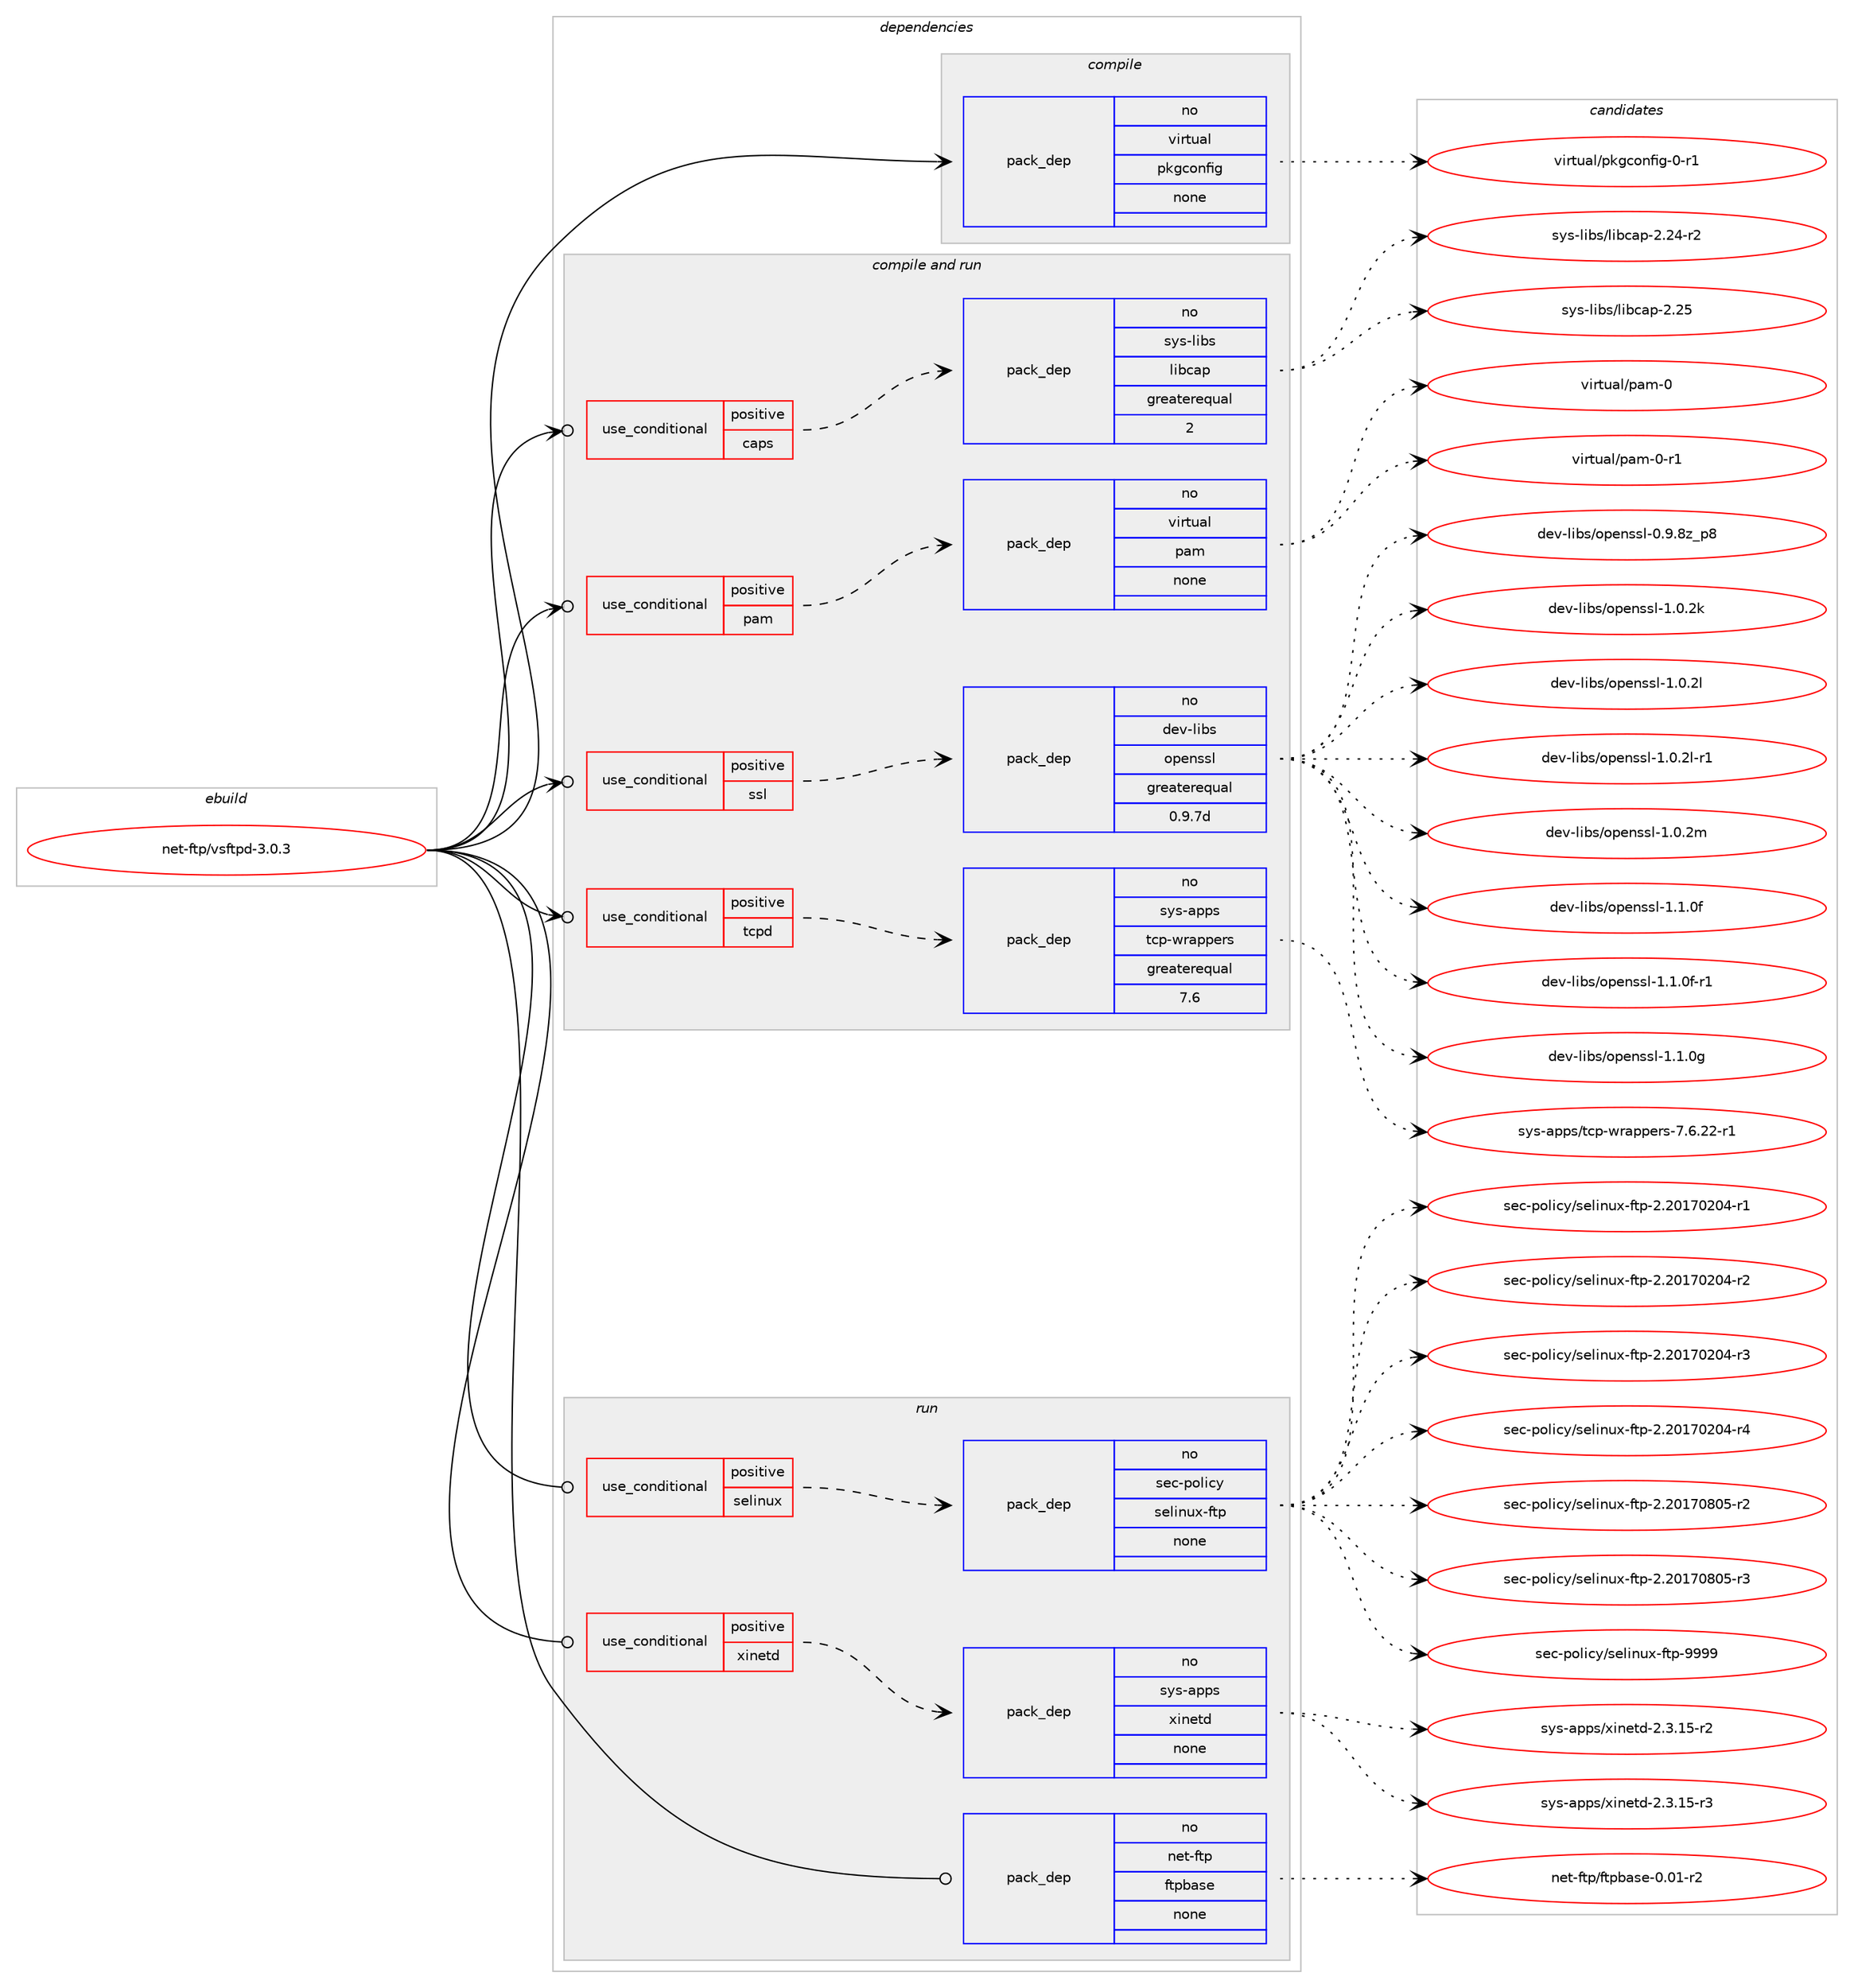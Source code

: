 digraph prolog {

# *************
# Graph options
# *************

newrank=true;
concentrate=true;
compound=true;
graph [rankdir=LR,fontname=Helvetica,fontsize=10,ranksep=1.5];#, ranksep=2.5, nodesep=0.2];
edge  [arrowhead=vee];
node  [fontname=Helvetica,fontsize=10];

# **********
# The ebuild
# **********

subgraph cluster_leftcol {
color=gray;
rank=same;
label=<<i>ebuild</i>>;
id [label="net-ftp/vsftpd-3.0.3", color=red, width=4, href="../net-ftp/vsftpd-3.0.3.svg"];
}

# ****************
# The dependencies
# ****************

subgraph cluster_midcol {
color=gray;
label=<<i>dependencies</i>>;
subgraph cluster_compile {
fillcolor="#eeeeee";
style=filled;
label=<<i>compile</i>>;
subgraph pack302806 {
dependency411453 [label=<<TABLE BORDER="0" CELLBORDER="1" CELLSPACING="0" CELLPADDING="4" WIDTH="220"><TR><TD ROWSPAN="6" CELLPADDING="30">pack_dep</TD></TR><TR><TD WIDTH="110">no</TD></TR><TR><TD>virtual</TD></TR><TR><TD>pkgconfig</TD></TR><TR><TD>none</TD></TR><TR><TD></TD></TR></TABLE>>, shape=none, color=blue];
}
id:e -> dependency411453:w [weight=20,style="solid",arrowhead="vee"];
}
subgraph cluster_compileandrun {
fillcolor="#eeeeee";
style=filled;
label=<<i>compile and run</i>>;
subgraph cond101824 {
dependency411454 [label=<<TABLE BORDER="0" CELLBORDER="1" CELLSPACING="0" CELLPADDING="4"><TR><TD ROWSPAN="3" CELLPADDING="10">use_conditional</TD></TR><TR><TD>positive</TD></TR><TR><TD>caps</TD></TR></TABLE>>, shape=none, color=red];
subgraph pack302807 {
dependency411455 [label=<<TABLE BORDER="0" CELLBORDER="1" CELLSPACING="0" CELLPADDING="4" WIDTH="220"><TR><TD ROWSPAN="6" CELLPADDING="30">pack_dep</TD></TR><TR><TD WIDTH="110">no</TD></TR><TR><TD>sys-libs</TD></TR><TR><TD>libcap</TD></TR><TR><TD>greaterequal</TD></TR><TR><TD>2</TD></TR></TABLE>>, shape=none, color=blue];
}
dependency411454:e -> dependency411455:w [weight=20,style="dashed",arrowhead="vee"];
}
id:e -> dependency411454:w [weight=20,style="solid",arrowhead="odotvee"];
subgraph cond101825 {
dependency411456 [label=<<TABLE BORDER="0" CELLBORDER="1" CELLSPACING="0" CELLPADDING="4"><TR><TD ROWSPAN="3" CELLPADDING="10">use_conditional</TD></TR><TR><TD>positive</TD></TR><TR><TD>pam</TD></TR></TABLE>>, shape=none, color=red];
subgraph pack302808 {
dependency411457 [label=<<TABLE BORDER="0" CELLBORDER="1" CELLSPACING="0" CELLPADDING="4" WIDTH="220"><TR><TD ROWSPAN="6" CELLPADDING="30">pack_dep</TD></TR><TR><TD WIDTH="110">no</TD></TR><TR><TD>virtual</TD></TR><TR><TD>pam</TD></TR><TR><TD>none</TD></TR><TR><TD></TD></TR></TABLE>>, shape=none, color=blue];
}
dependency411456:e -> dependency411457:w [weight=20,style="dashed",arrowhead="vee"];
}
id:e -> dependency411456:w [weight=20,style="solid",arrowhead="odotvee"];
subgraph cond101826 {
dependency411458 [label=<<TABLE BORDER="0" CELLBORDER="1" CELLSPACING="0" CELLPADDING="4"><TR><TD ROWSPAN="3" CELLPADDING="10">use_conditional</TD></TR><TR><TD>positive</TD></TR><TR><TD>ssl</TD></TR></TABLE>>, shape=none, color=red];
subgraph pack302809 {
dependency411459 [label=<<TABLE BORDER="0" CELLBORDER="1" CELLSPACING="0" CELLPADDING="4" WIDTH="220"><TR><TD ROWSPAN="6" CELLPADDING="30">pack_dep</TD></TR><TR><TD WIDTH="110">no</TD></TR><TR><TD>dev-libs</TD></TR><TR><TD>openssl</TD></TR><TR><TD>greaterequal</TD></TR><TR><TD>0.9.7d</TD></TR></TABLE>>, shape=none, color=blue];
}
dependency411458:e -> dependency411459:w [weight=20,style="dashed",arrowhead="vee"];
}
id:e -> dependency411458:w [weight=20,style="solid",arrowhead="odotvee"];
subgraph cond101827 {
dependency411460 [label=<<TABLE BORDER="0" CELLBORDER="1" CELLSPACING="0" CELLPADDING="4"><TR><TD ROWSPAN="3" CELLPADDING="10">use_conditional</TD></TR><TR><TD>positive</TD></TR><TR><TD>tcpd</TD></TR></TABLE>>, shape=none, color=red];
subgraph pack302810 {
dependency411461 [label=<<TABLE BORDER="0" CELLBORDER="1" CELLSPACING="0" CELLPADDING="4" WIDTH="220"><TR><TD ROWSPAN="6" CELLPADDING="30">pack_dep</TD></TR><TR><TD WIDTH="110">no</TD></TR><TR><TD>sys-apps</TD></TR><TR><TD>tcp-wrappers</TD></TR><TR><TD>greaterequal</TD></TR><TR><TD>7.6</TD></TR></TABLE>>, shape=none, color=blue];
}
dependency411460:e -> dependency411461:w [weight=20,style="dashed",arrowhead="vee"];
}
id:e -> dependency411460:w [weight=20,style="solid",arrowhead="odotvee"];
}
subgraph cluster_run {
fillcolor="#eeeeee";
style=filled;
label=<<i>run</i>>;
subgraph cond101828 {
dependency411462 [label=<<TABLE BORDER="0" CELLBORDER="1" CELLSPACING="0" CELLPADDING="4"><TR><TD ROWSPAN="3" CELLPADDING="10">use_conditional</TD></TR><TR><TD>positive</TD></TR><TR><TD>selinux</TD></TR></TABLE>>, shape=none, color=red];
subgraph pack302811 {
dependency411463 [label=<<TABLE BORDER="0" CELLBORDER="1" CELLSPACING="0" CELLPADDING="4" WIDTH="220"><TR><TD ROWSPAN="6" CELLPADDING="30">pack_dep</TD></TR><TR><TD WIDTH="110">no</TD></TR><TR><TD>sec-policy</TD></TR><TR><TD>selinux-ftp</TD></TR><TR><TD>none</TD></TR><TR><TD></TD></TR></TABLE>>, shape=none, color=blue];
}
dependency411462:e -> dependency411463:w [weight=20,style="dashed",arrowhead="vee"];
}
id:e -> dependency411462:w [weight=20,style="solid",arrowhead="odot"];
subgraph cond101829 {
dependency411464 [label=<<TABLE BORDER="0" CELLBORDER="1" CELLSPACING="0" CELLPADDING="4"><TR><TD ROWSPAN="3" CELLPADDING="10">use_conditional</TD></TR><TR><TD>positive</TD></TR><TR><TD>xinetd</TD></TR></TABLE>>, shape=none, color=red];
subgraph pack302812 {
dependency411465 [label=<<TABLE BORDER="0" CELLBORDER="1" CELLSPACING="0" CELLPADDING="4" WIDTH="220"><TR><TD ROWSPAN="6" CELLPADDING="30">pack_dep</TD></TR><TR><TD WIDTH="110">no</TD></TR><TR><TD>sys-apps</TD></TR><TR><TD>xinetd</TD></TR><TR><TD>none</TD></TR><TR><TD></TD></TR></TABLE>>, shape=none, color=blue];
}
dependency411464:e -> dependency411465:w [weight=20,style="dashed",arrowhead="vee"];
}
id:e -> dependency411464:w [weight=20,style="solid",arrowhead="odot"];
subgraph pack302813 {
dependency411466 [label=<<TABLE BORDER="0" CELLBORDER="1" CELLSPACING="0" CELLPADDING="4" WIDTH="220"><TR><TD ROWSPAN="6" CELLPADDING="30">pack_dep</TD></TR><TR><TD WIDTH="110">no</TD></TR><TR><TD>net-ftp</TD></TR><TR><TD>ftpbase</TD></TR><TR><TD>none</TD></TR><TR><TD></TD></TR></TABLE>>, shape=none, color=blue];
}
id:e -> dependency411466:w [weight=20,style="solid",arrowhead="odot"];
}
}

# **************
# The candidates
# **************

subgraph cluster_choices {
rank=same;
color=gray;
label=<<i>candidates</i>>;

subgraph choice302806 {
color=black;
nodesep=1;
choice11810511411611797108471121071039911111010210510345484511449 [label="virtual/pkgconfig-0-r1", color=red, width=4,href="../virtual/pkgconfig-0-r1.svg"];
dependency411453:e -> choice11810511411611797108471121071039911111010210510345484511449:w [style=dotted,weight="100"];
}
subgraph choice302807 {
color=black;
nodesep=1;
choice11512111545108105981154710810598999711245504650524511450 [label="sys-libs/libcap-2.24-r2", color=red, width=4,href="../sys-libs/libcap-2.24-r2.svg"];
choice1151211154510810598115471081059899971124550465053 [label="sys-libs/libcap-2.25", color=red, width=4,href="../sys-libs/libcap-2.25.svg"];
dependency411455:e -> choice11512111545108105981154710810598999711245504650524511450:w [style=dotted,weight="100"];
dependency411455:e -> choice1151211154510810598115471081059899971124550465053:w [style=dotted,weight="100"];
}
subgraph choice302808 {
color=black;
nodesep=1;
choice1181051141161179710847112971094548 [label="virtual/pam-0", color=red, width=4,href="../virtual/pam-0.svg"];
choice11810511411611797108471129710945484511449 [label="virtual/pam-0-r1", color=red, width=4,href="../virtual/pam-0-r1.svg"];
dependency411457:e -> choice1181051141161179710847112971094548:w [style=dotted,weight="100"];
dependency411457:e -> choice11810511411611797108471129710945484511449:w [style=dotted,weight="100"];
}
subgraph choice302809 {
color=black;
nodesep=1;
choice1001011184510810598115471111121011101151151084548465746561229511256 [label="dev-libs/openssl-0.9.8z_p8", color=red, width=4,href="../dev-libs/openssl-0.9.8z_p8.svg"];
choice100101118451081059811547111112101110115115108454946484650107 [label="dev-libs/openssl-1.0.2k", color=red, width=4,href="../dev-libs/openssl-1.0.2k.svg"];
choice100101118451081059811547111112101110115115108454946484650108 [label="dev-libs/openssl-1.0.2l", color=red, width=4,href="../dev-libs/openssl-1.0.2l.svg"];
choice1001011184510810598115471111121011101151151084549464846501084511449 [label="dev-libs/openssl-1.0.2l-r1", color=red, width=4,href="../dev-libs/openssl-1.0.2l-r1.svg"];
choice100101118451081059811547111112101110115115108454946484650109 [label="dev-libs/openssl-1.0.2m", color=red, width=4,href="../dev-libs/openssl-1.0.2m.svg"];
choice100101118451081059811547111112101110115115108454946494648102 [label="dev-libs/openssl-1.1.0f", color=red, width=4,href="../dev-libs/openssl-1.1.0f.svg"];
choice1001011184510810598115471111121011101151151084549464946481024511449 [label="dev-libs/openssl-1.1.0f-r1", color=red, width=4,href="../dev-libs/openssl-1.1.0f-r1.svg"];
choice100101118451081059811547111112101110115115108454946494648103 [label="dev-libs/openssl-1.1.0g", color=red, width=4,href="../dev-libs/openssl-1.1.0g.svg"];
dependency411459:e -> choice1001011184510810598115471111121011101151151084548465746561229511256:w [style=dotted,weight="100"];
dependency411459:e -> choice100101118451081059811547111112101110115115108454946484650107:w [style=dotted,weight="100"];
dependency411459:e -> choice100101118451081059811547111112101110115115108454946484650108:w [style=dotted,weight="100"];
dependency411459:e -> choice1001011184510810598115471111121011101151151084549464846501084511449:w [style=dotted,weight="100"];
dependency411459:e -> choice100101118451081059811547111112101110115115108454946484650109:w [style=dotted,weight="100"];
dependency411459:e -> choice100101118451081059811547111112101110115115108454946494648102:w [style=dotted,weight="100"];
dependency411459:e -> choice1001011184510810598115471111121011101151151084549464946481024511449:w [style=dotted,weight="100"];
dependency411459:e -> choice100101118451081059811547111112101110115115108454946494648103:w [style=dotted,weight="100"];
}
subgraph choice302810 {
color=black;
nodesep=1;
choice115121115459711211211547116991124511911497112112101114115455546544650504511449 [label="sys-apps/tcp-wrappers-7.6.22-r1", color=red, width=4,href="../sys-apps/tcp-wrappers-7.6.22-r1.svg"];
dependency411461:e -> choice115121115459711211211547116991124511911497112112101114115455546544650504511449:w [style=dotted,weight="100"];
}
subgraph choice302811 {
color=black;
nodesep=1;
choice115101994511211110810599121471151011081051101171204510211611245504650484955485048524511449 [label="sec-policy/selinux-ftp-2.20170204-r1", color=red, width=4,href="../sec-policy/selinux-ftp-2.20170204-r1.svg"];
choice115101994511211110810599121471151011081051101171204510211611245504650484955485048524511450 [label="sec-policy/selinux-ftp-2.20170204-r2", color=red, width=4,href="../sec-policy/selinux-ftp-2.20170204-r2.svg"];
choice115101994511211110810599121471151011081051101171204510211611245504650484955485048524511451 [label="sec-policy/selinux-ftp-2.20170204-r3", color=red, width=4,href="../sec-policy/selinux-ftp-2.20170204-r3.svg"];
choice115101994511211110810599121471151011081051101171204510211611245504650484955485048524511452 [label="sec-policy/selinux-ftp-2.20170204-r4", color=red, width=4,href="../sec-policy/selinux-ftp-2.20170204-r4.svg"];
choice115101994511211110810599121471151011081051101171204510211611245504650484955485648534511450 [label="sec-policy/selinux-ftp-2.20170805-r2", color=red, width=4,href="../sec-policy/selinux-ftp-2.20170805-r2.svg"];
choice115101994511211110810599121471151011081051101171204510211611245504650484955485648534511451 [label="sec-policy/selinux-ftp-2.20170805-r3", color=red, width=4,href="../sec-policy/selinux-ftp-2.20170805-r3.svg"];
choice11510199451121111081059912147115101108105110117120451021161124557575757 [label="sec-policy/selinux-ftp-9999", color=red, width=4,href="../sec-policy/selinux-ftp-9999.svg"];
dependency411463:e -> choice115101994511211110810599121471151011081051101171204510211611245504650484955485048524511449:w [style=dotted,weight="100"];
dependency411463:e -> choice115101994511211110810599121471151011081051101171204510211611245504650484955485048524511450:w [style=dotted,weight="100"];
dependency411463:e -> choice115101994511211110810599121471151011081051101171204510211611245504650484955485048524511451:w [style=dotted,weight="100"];
dependency411463:e -> choice115101994511211110810599121471151011081051101171204510211611245504650484955485048524511452:w [style=dotted,weight="100"];
dependency411463:e -> choice115101994511211110810599121471151011081051101171204510211611245504650484955485648534511450:w [style=dotted,weight="100"];
dependency411463:e -> choice115101994511211110810599121471151011081051101171204510211611245504650484955485648534511451:w [style=dotted,weight="100"];
dependency411463:e -> choice11510199451121111081059912147115101108105110117120451021161124557575757:w [style=dotted,weight="100"];
}
subgraph choice302812 {
color=black;
nodesep=1;
choice115121115459711211211547120105110101116100455046514649534511450 [label="sys-apps/xinetd-2.3.15-r2", color=red, width=4,href="../sys-apps/xinetd-2.3.15-r2.svg"];
choice115121115459711211211547120105110101116100455046514649534511451 [label="sys-apps/xinetd-2.3.15-r3", color=red, width=4,href="../sys-apps/xinetd-2.3.15-r3.svg"];
dependency411465:e -> choice115121115459711211211547120105110101116100455046514649534511450:w [style=dotted,weight="100"];
dependency411465:e -> choice115121115459711211211547120105110101116100455046514649534511451:w [style=dotted,weight="100"];
}
subgraph choice302813 {
color=black;
nodesep=1;
choice1101011164510211611247102116112989711510145484648494511450 [label="net-ftp/ftpbase-0.01-r2", color=red, width=4,href="../net-ftp/ftpbase-0.01-r2.svg"];
dependency411466:e -> choice1101011164510211611247102116112989711510145484648494511450:w [style=dotted,weight="100"];
}
}

}
